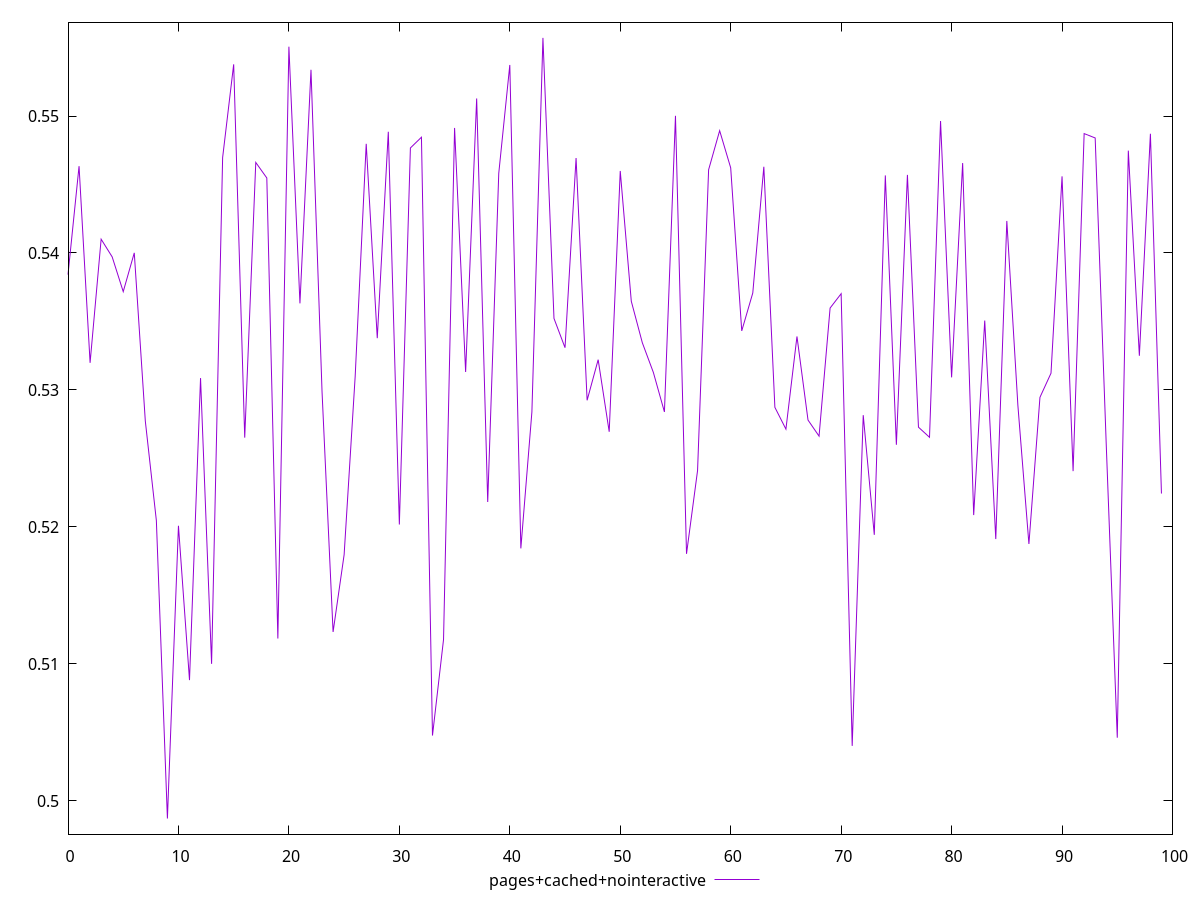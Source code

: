 $_pagesCachedNointeractive <<EOF
0.5384212623453064
0.5463379606476501
0.531981850017757
0.5410064912688588
0.5397136681764539
0.5371778565609809
0.5400092448782204
0.5277261806134921
0.5204665948926906
0.4987142483890919
0.5200843448843202
0.5088177517064175
0.5308682148509302
0.5100069650010043
0.5469672559571572
0.5537717287555394
0.5265182418104442
0.5466097725018904
0.5454765408765135
0.5118519991600697
0.5550604887249247
0.5363233857614768
0.5533741719142214
0.5298780864361722
0.512333465187359
0.5179720473952155
0.530986075312364
0.5479704940065138
0.5337793690721356
0.5488522803051366
0.5201759613833563
0.5476668783207246
0.5484505787843521
0.5047722632722216
0.5117796369757841
0.5491274062950096
0.5313108971003124
0.551279589519706
0.5218230300242515
0.5458147610216152
0.5537254309932905
0.5184331478659608
0.5283897025830846
0.5557012301041877
0.535222533278455
0.5330852687874206
0.5469335924879103
0.5292452943299943
0.532210669544587
0.5269481475151374
0.5459859780186456
0.5364777853155982
0.5334445403370541
0.5312757278518623
0.5283968762156658
0.5500114003219347
0.5180380396142064
0.5241175044892263
0.5460757943749017
0.5489283590211053
0.5462159845986156
0.5343124898856151
0.5370811693465175
0.5462955245696355
0.5287322437782283
0.5271403273044991
0.5339069001494735
0.5278030000615243
0.5266285483056343
0.5359810214993437
0.5370288467686245
0.5040168462839391
0.5281617984117203
0.5194242047556427
0.5456609377957236
0.5259998291040056
0.5457010335622714
0.527283798879023
0.5265458010494595
0.5496347039443445
0.5309185677611017
0.5465651224739454
0.5208660538445747
0.5350689570932594
0.5191150234440833
0.5423391434846272
0.5288910559923329
0.5187566444261201
0.5294628134954781
0.5312233907423947
0.5455959584555689
0.5240731257313606
0.5487160870542308
0.548397168827393
0.5260430448746266
0.504611914538391
0.5474715609613816
0.532497004119557
0.5487058137750637
0.5224395459081532
EOF
set key outside below
set terminal pngcairo
set output "report_00004_2020-11-02T20-21-41.718Z/performance_score/pages+cached+nointeractive//score.png"
set yrange [0.49757450875479:0.5568409697384896]
plot $_pagesCachedNointeractive title "pages+cached+nointeractive" with line ,